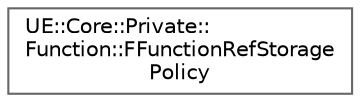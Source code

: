 digraph "Graphical Class Hierarchy"
{
 // INTERACTIVE_SVG=YES
 // LATEX_PDF_SIZE
  bgcolor="transparent";
  edge [fontname=Helvetica,fontsize=10,labelfontname=Helvetica,labelfontsize=10];
  node [fontname=Helvetica,fontsize=10,shape=box,height=0.2,width=0.4];
  rankdir="LR";
  Node0 [id="Node000000",label="UE::Core::Private::\lFunction::FFunctionRefStorage\lPolicy",height=0.2,width=0.4,color="grey40", fillcolor="white", style="filled",URL="$da/d54/structUE_1_1Core_1_1Private_1_1Function_1_1FFunctionRefStoragePolicy.html",tooltip=" "];
}
